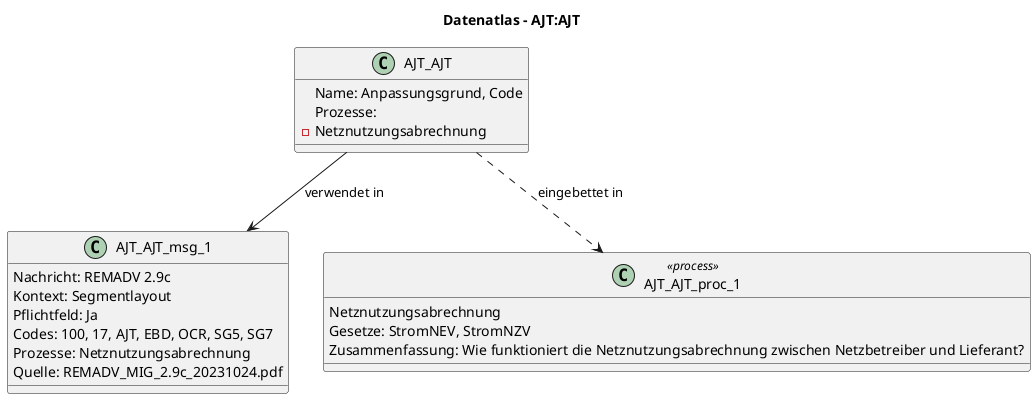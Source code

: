 @startuml
title Datenatlas – AJT:AJT
class AJT_AJT {
  Name: Anpassungsgrund, Code
  Prozesse:
    - Netznutzungsabrechnung
}
class AJT_AJT_msg_1 {
  Nachricht: REMADV 2.9c
  Kontext: Segmentlayout
  Pflichtfeld: Ja
  Codes: 100, 17, AJT, EBD, OCR, SG5, SG7
  Prozesse: Netznutzungsabrechnung
  Quelle: REMADV_MIG_2.9c_20231024.pdf
}
AJT_AJT --> AJT_AJT_msg_1 : verwendet in
class AJT_AJT_proc_1 <<process>> {
  Netznutzungsabrechnung
  Gesetze: StromNEV, StromNZV
  Zusammenfassung: Wie funktioniert die Netznutzungsabrechnung zwischen Netzbetreiber und Lieferant?
}
AJT_AJT ..> AJT_AJT_proc_1 : eingebettet in
@enduml